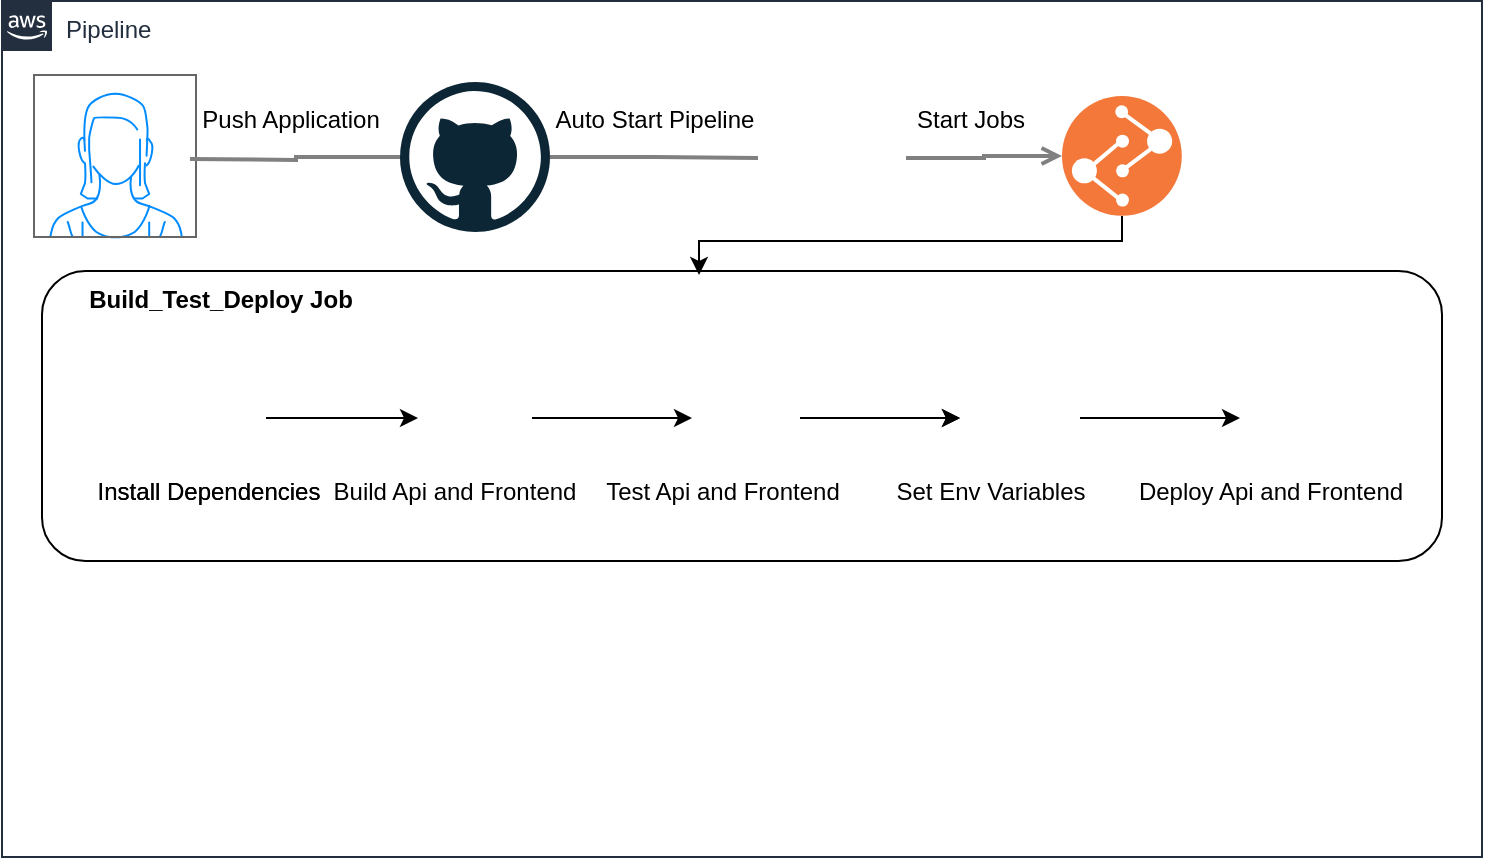 <mxfile version="16.6.7" type="device"><diagram id="Ht1M8jgEwFfnCIfOTk4-" name="Page-1"><mxGraphModel dx="920" dy="1378" grid="1" gridSize="10" guides="1" tooltips="1" connect="1" arrows="1" fold="1" page="1" pageScale="1" pageWidth="1169" pageHeight="827" math="0" shadow="0"><root><mxCell id="0"/><mxCell id="1" parent="0"/><mxCell id="UEzPUAAOIrF-is8g5C7q-175" value="Pipeline" style="points=[[0,0],[0.25,0],[0.5,0],[0.75,0],[1,0],[1,0.25],[1,0.5],[1,0.75],[1,1],[0.75,1],[0.5,1],[0.25,1],[0,1],[0,0.75],[0,0.5],[0,0.25]];outlineConnect=0;gradientColor=none;html=1;whiteSpace=wrap;fontSize=12;fontStyle=0;shape=mxgraph.aws4.group;grIcon=mxgraph.aws4.group_aws_cloud_alt;strokeColor=#232F3E;fillColor=none;verticalAlign=top;align=left;spacingLeft=30;fontColor=#232F3E;dashed=0;labelBackgroundColor=#ffffff;container=1;pointerEvents=0;collapsible=0;recursiveResize=0;" parent="1" vertex="1"><mxGeometry x="230" y="-789.5" width="740" height="428" as="geometry"/></mxCell><mxCell id="NhBBV0mzeWXqdRWGupzg-2" value="" style="verticalLabelPosition=bottom;shadow=0;dashed=0;align=center;html=1;verticalAlign=top;strokeWidth=1;shape=mxgraph.mockup.containers.userFemale;strokeColor=#666666;strokeColor2=#008cff;" vertex="1" parent="UEzPUAAOIrF-is8g5C7q-175"><mxGeometry x="16" y="37" width="81" height="81" as="geometry"/></mxCell><mxCell id="NhBBV0mzeWXqdRWGupzg-3" value="" style="dashed=0;outlineConnect=0;html=1;align=center;labelPosition=center;verticalLabelPosition=bottom;verticalAlign=top;shape=mxgraph.weblogos.github" vertex="1" parent="UEzPUAAOIrF-is8g5C7q-175"><mxGeometry x="199" y="40.5" width="75" height="75" as="geometry"/></mxCell><mxCell id="NhBBV0mzeWXqdRWGupzg-6" value="Push Application" style="text;html=1;resizable=0;autosize=1;align=center;verticalAlign=middle;points=[];fillColor=none;strokeColor=none;rounded=0;" vertex="1" parent="UEzPUAAOIrF-is8g5C7q-175"><mxGeometry x="94" y="49.5" width="100" height="20" as="geometry"/></mxCell><mxCell id="NhBBV0mzeWXqdRWGupzg-10" value="Auto Start Pipeline" style="text;html=1;resizable=0;autosize=1;align=center;verticalAlign=middle;points=[];fillColor=none;strokeColor=none;rounded=0;" vertex="1" parent="UEzPUAAOIrF-is8g5C7q-175"><mxGeometry x="271" y="49.5" width="110" height="20" as="geometry"/></mxCell><mxCell id="NhBBV0mzeWXqdRWGupzg-16" value="" style="edgeStyle=orthogonalEdgeStyle;rounded=0;orthogonalLoop=1;jettySize=auto;html=1;exitX=0.5;exitY=1;exitDx=0;exitDy=0;" edge="1" parent="UEzPUAAOIrF-is8g5C7q-175" source="NhBBV0mzeWXqdRWGupzg-11"><mxGeometry relative="1" as="geometry"><mxPoint x="560" y="111.5" as="sourcePoint"/><mxPoint x="348.524" y="137" as="targetPoint"/><Array as="points"><mxPoint x="560" y="120"/><mxPoint x="349" y="120"/></Array></mxGeometry></mxCell><mxCell id="NhBBV0mzeWXqdRWGupzg-11" value="" style="aspect=fixed;perimeter=ellipsePerimeter;html=1;align=center;shadow=0;dashed=0;fontColor=#4277BB;labelBackgroundColor=#ffffff;fontSize=12;spacingTop=3;image;image=img/lib/ibm/devops/build_test.svg;" vertex="1" parent="UEzPUAAOIrF-is8g5C7q-175"><mxGeometry x="530" y="47.5" width="60" height="60" as="geometry"/></mxCell><mxCell id="NhBBV0mzeWXqdRWGupzg-13" value="" style="rounded=1;whiteSpace=wrap;html=1;fillColor=none;" vertex="1" parent="UEzPUAAOIrF-is8g5C7q-175"><mxGeometry x="20" y="135" width="700" height="145" as="geometry"/></mxCell><mxCell id="NhBBV0mzeWXqdRWGupzg-5" value="Start Jobs" style="text;html=1;resizable=0;autosize=1;align=center;verticalAlign=middle;points=[];fillColor=none;strokeColor=none;rounded=0;" vertex="1" parent="UEzPUAAOIrF-is8g5C7q-175"><mxGeometry x="449" y="49.5" width="70" height="20" as="geometry"/></mxCell><mxCell id="NhBBV0mzeWXqdRWGupzg-14" value="Build_Test_Deploy Job" style="text;html=1;resizable=0;autosize=1;align=center;verticalAlign=middle;points=[];fillColor=none;strokeColor=none;rounded=0;fontStyle=1" vertex="1" parent="UEzPUAAOIrF-is8g5C7q-175"><mxGeometry x="34" y="139.5" width="150" height="20" as="geometry"/></mxCell><mxCell id="NhBBV0mzeWXqdRWGupzg-15" value="" style="shape=image;html=1;verticalAlign=top;verticalLabelPosition=bottom;labelBackgroundColor=#ffffff;imageAspect=0;aspect=fixed;image=https://cdn3.iconfinder.com/data/icons/flat-actions-icons-9/792/Tick_Mark_Dark-128.png;fillColor=none;" vertex="1" parent="UEzPUAAOIrF-is8g5C7q-175"><mxGeometry x="74" y="179.5" width="58" height="58" as="geometry"/></mxCell><mxCell id="NhBBV0mzeWXqdRWGupzg-18" value="Install Dependencies" style="text;html=1;resizable=0;autosize=1;align=center;verticalAlign=middle;points=[];fillColor=none;strokeColor=none;rounded=0;" vertex="1" parent="UEzPUAAOIrF-is8g5C7q-175"><mxGeometry x="38" y="235.5" width="130" height="20" as="geometry"/></mxCell><mxCell id="NhBBV0mzeWXqdRWGupzg-19" value="" style="shape=image;html=1;verticalAlign=top;verticalLabelPosition=bottom;labelBackgroundColor=#ffffff;imageAspect=0;aspect=fixed;image=https://cdn3.iconfinder.com/data/icons/flat-actions-icons-9/792/Tick_Mark_Dark-128.png;fillColor=none;" vertex="1" parent="UEzPUAAOIrF-is8g5C7q-175"><mxGeometry x="74" y="179.5" width="58" height="58" as="geometry"/></mxCell><mxCell id="NhBBV0mzeWXqdRWGupzg-20" value="Install Dependencies" style="text;html=1;resizable=0;autosize=1;align=center;verticalAlign=middle;points=[];fillColor=none;strokeColor=none;rounded=0;" vertex="1" parent="UEzPUAAOIrF-is8g5C7q-175"><mxGeometry x="38" y="235.5" width="130" height="20" as="geometry"/></mxCell><mxCell id="UEzPUAAOIrF-is8g5C7q-195" style="edgeStyle=orthogonalEdgeStyle;rounded=0;orthogonalLoop=1;jettySize=auto;html=1;startArrow=none;startFill=0;endArrow=open;endFill=0;strokeColor=#808080;strokeWidth=2;entryX=0;entryY=0.5;entryDx=0;entryDy=0;" parent="1" source="NhBBV0mzeWXqdRWGupzg-8" target="NhBBV0mzeWXqdRWGupzg-11" edge="1"><mxGeometry relative="1" as="geometry"><mxPoint x="323.993" y="-710.5" as="sourcePoint"/><mxPoint x="763" y="-710.524" as="targetPoint"/></mxGeometry></mxCell><mxCell id="NhBBV0mzeWXqdRWGupzg-4" value="" style="edgeStyle=orthogonalEdgeStyle;rounded=0;orthogonalLoop=1;jettySize=auto;html=1;startArrow=none;startFill=0;endArrow=none;endFill=0;strokeColor=#808080;strokeWidth=2;" edge="1" parent="1" target="NhBBV0mzeWXqdRWGupzg-3"><mxGeometry relative="1" as="geometry"><mxPoint x="323.993" y="-710.5" as="sourcePoint"/><mxPoint x="429" y="-710.5" as="targetPoint"/></mxGeometry></mxCell><mxCell id="NhBBV0mzeWXqdRWGupzg-8" value="" style="shape=image;html=1;verticalAlign=top;verticalLabelPosition=bottom;labelBackgroundColor=#ffffff;imageAspect=0;aspect=fixed;image=https://cdn2.iconfinder.com/data/icons/css-vol-1/24/circleci-128.png" vertex="1" parent="1"><mxGeometry x="608" y="-748" width="74" height="74" as="geometry"/></mxCell><mxCell id="NhBBV0mzeWXqdRWGupzg-9" value="" style="edgeStyle=orthogonalEdgeStyle;rounded=0;orthogonalLoop=1;jettySize=auto;html=1;startArrow=none;startFill=0;endArrow=none;endFill=0;strokeColor=#808080;strokeWidth=2;" edge="1" parent="1" source="NhBBV0mzeWXqdRWGupzg-3" target="NhBBV0mzeWXqdRWGupzg-8"><mxGeometry relative="1" as="geometry"><mxPoint x="500" y="-711.476" as="sourcePoint"/><mxPoint x="763" y="-710.524" as="targetPoint"/></mxGeometry></mxCell><mxCell id="NhBBV0mzeWXqdRWGupzg-21" value="" style="shape=image;html=1;verticalAlign=top;verticalLabelPosition=bottom;labelBackgroundColor=#ffffff;imageAspect=0;aspect=fixed;image=https://cdn3.iconfinder.com/data/icons/flat-actions-icons-9/792/Tick_Mark_Dark-128.png;fillColor=none;" vertex="1" parent="1"><mxGeometry x="438" y="-610" width="58" height="58" as="geometry"/></mxCell><mxCell id="NhBBV0mzeWXqdRWGupzg-22" value="Build Api and Frontend" style="text;html=1;resizable=0;autosize=1;align=center;verticalAlign=middle;points=[];fillColor=none;strokeColor=none;rounded=0;" vertex="1" parent="1"><mxGeometry x="386" y="-554" width="140" height="20" as="geometry"/></mxCell><mxCell id="NhBBV0mzeWXqdRWGupzg-23" style="edgeStyle=orthogonalEdgeStyle;rounded=0;orthogonalLoop=1;jettySize=auto;html=1;exitX=1;exitY=0.5;exitDx=0;exitDy=0;entryX=0;entryY=0.5;entryDx=0;entryDy=0;" edge="1" parent="1" source="NhBBV0mzeWXqdRWGupzg-19" target="NhBBV0mzeWXqdRWGupzg-21"><mxGeometry relative="1" as="geometry"/></mxCell><mxCell id="NhBBV0mzeWXqdRWGupzg-24" style="edgeStyle=orthogonalEdgeStyle;rounded=0;orthogonalLoop=1;jettySize=auto;html=1;exitX=1;exitY=0.5;exitDx=0;exitDy=0;entryX=0;entryY=0.5;entryDx=0;entryDy=0;" edge="1" parent="1"><mxGeometry relative="1" as="geometry"><mxPoint x="495.0" y="-581" as="sourcePoint"/><mxPoint x="575.0" y="-581" as="targetPoint"/></mxGeometry></mxCell><mxCell id="NhBBV0mzeWXqdRWGupzg-25" value="" style="shape=image;html=1;verticalAlign=top;verticalLabelPosition=bottom;labelBackgroundColor=#ffffff;imageAspect=0;aspect=fixed;image=https://cdn3.iconfinder.com/data/icons/flat-actions-icons-9/792/Tick_Mark_Dark-128.png;fillColor=none;" vertex="1" parent="1"><mxGeometry x="572" y="-610" width="58" height="58" as="geometry"/></mxCell><mxCell id="NhBBV0mzeWXqdRWGupzg-26" value="Test Api and Frontend" style="text;html=1;resizable=0;autosize=1;align=center;verticalAlign=middle;points=[];fillColor=none;strokeColor=none;rounded=0;" vertex="1" parent="1"><mxGeometry x="525" y="-554" width="130" height="20" as="geometry"/></mxCell><mxCell id="NhBBV0mzeWXqdRWGupzg-29" style="edgeStyle=orthogonalEdgeStyle;rounded=0;orthogonalLoop=1;jettySize=auto;html=1;exitX=1;exitY=0.5;exitDx=0;exitDy=0;entryX=0;entryY=0.5;entryDx=0;entryDy=0;" edge="1" parent="1"><mxGeometry relative="1" as="geometry"><mxPoint x="629" y="-581" as="sourcePoint"/><mxPoint x="709" y="-581" as="targetPoint"/></mxGeometry></mxCell><mxCell id="NhBBV0mzeWXqdRWGupzg-30" value="" style="shape=image;html=1;verticalAlign=top;verticalLabelPosition=bottom;labelBackgroundColor=#ffffff;imageAspect=0;aspect=fixed;image=https://cdn3.iconfinder.com/data/icons/flat-actions-icons-9/792/Tick_Mark_Dark-128.png;fillColor=none;" vertex="1" parent="1"><mxGeometry x="706" y="-610" width="58" height="58" as="geometry"/></mxCell><mxCell id="NhBBV0mzeWXqdRWGupzg-31" value="Set Env Variables" style="text;html=1;resizable=0;autosize=1;align=center;verticalAlign=middle;points=[];fillColor=none;strokeColor=none;rounded=0;" vertex="1" parent="1"><mxGeometry x="669" y="-554" width="110" height="20" as="geometry"/></mxCell><mxCell id="NhBBV0mzeWXqdRWGupzg-33" style="edgeStyle=orthogonalEdgeStyle;rounded=0;orthogonalLoop=1;jettySize=auto;html=1;exitX=1;exitY=0.5;exitDx=0;exitDy=0;entryX=0;entryY=0.5;entryDx=0;entryDy=0;" edge="1" parent="1"><mxGeometry relative="1" as="geometry"><mxPoint x="629" y="-581" as="sourcePoint"/><mxPoint x="709" y="-581" as="targetPoint"/></mxGeometry></mxCell><mxCell id="NhBBV0mzeWXqdRWGupzg-34" value="" style="shape=image;html=1;verticalAlign=top;verticalLabelPosition=bottom;labelBackgroundColor=#ffffff;imageAspect=0;aspect=fixed;image=https://cdn3.iconfinder.com/data/icons/flat-actions-icons-9/792/Tick_Mark_Dark-128.png;fillColor=none;" vertex="1" parent="1"><mxGeometry x="706" y="-610" width="58" height="58" as="geometry"/></mxCell><mxCell id="NhBBV0mzeWXqdRWGupzg-35" value="Deploy Api and Frontend" style="text;html=1;resizable=0;autosize=1;align=center;verticalAlign=middle;points=[];fillColor=none;strokeColor=none;rounded=0;" vertex="1" parent="1"><mxGeometry x="789" y="-554" width="150" height="20" as="geometry"/></mxCell><mxCell id="NhBBV0mzeWXqdRWGupzg-36" style="edgeStyle=orthogonalEdgeStyle;rounded=0;orthogonalLoop=1;jettySize=auto;html=1;exitX=1;exitY=0.5;exitDx=0;exitDy=0;entryX=0;entryY=0.5;entryDx=0;entryDy=0;" edge="1" parent="1"><mxGeometry relative="1" as="geometry"><mxPoint x="769" y="-581" as="sourcePoint"/><mxPoint x="849" y="-581" as="targetPoint"/></mxGeometry></mxCell><mxCell id="NhBBV0mzeWXqdRWGupzg-37" value="" style="shape=image;html=1;verticalAlign=top;verticalLabelPosition=bottom;labelBackgroundColor=#ffffff;imageAspect=0;aspect=fixed;image=https://cdn3.iconfinder.com/data/icons/flat-actions-icons-9/792/Tick_Mark_Dark-128.png;fillColor=none;" vertex="1" parent="1"><mxGeometry x="846" y="-610" width="58" height="58" as="geometry"/></mxCell></root></mxGraphModel></diagram></mxfile>